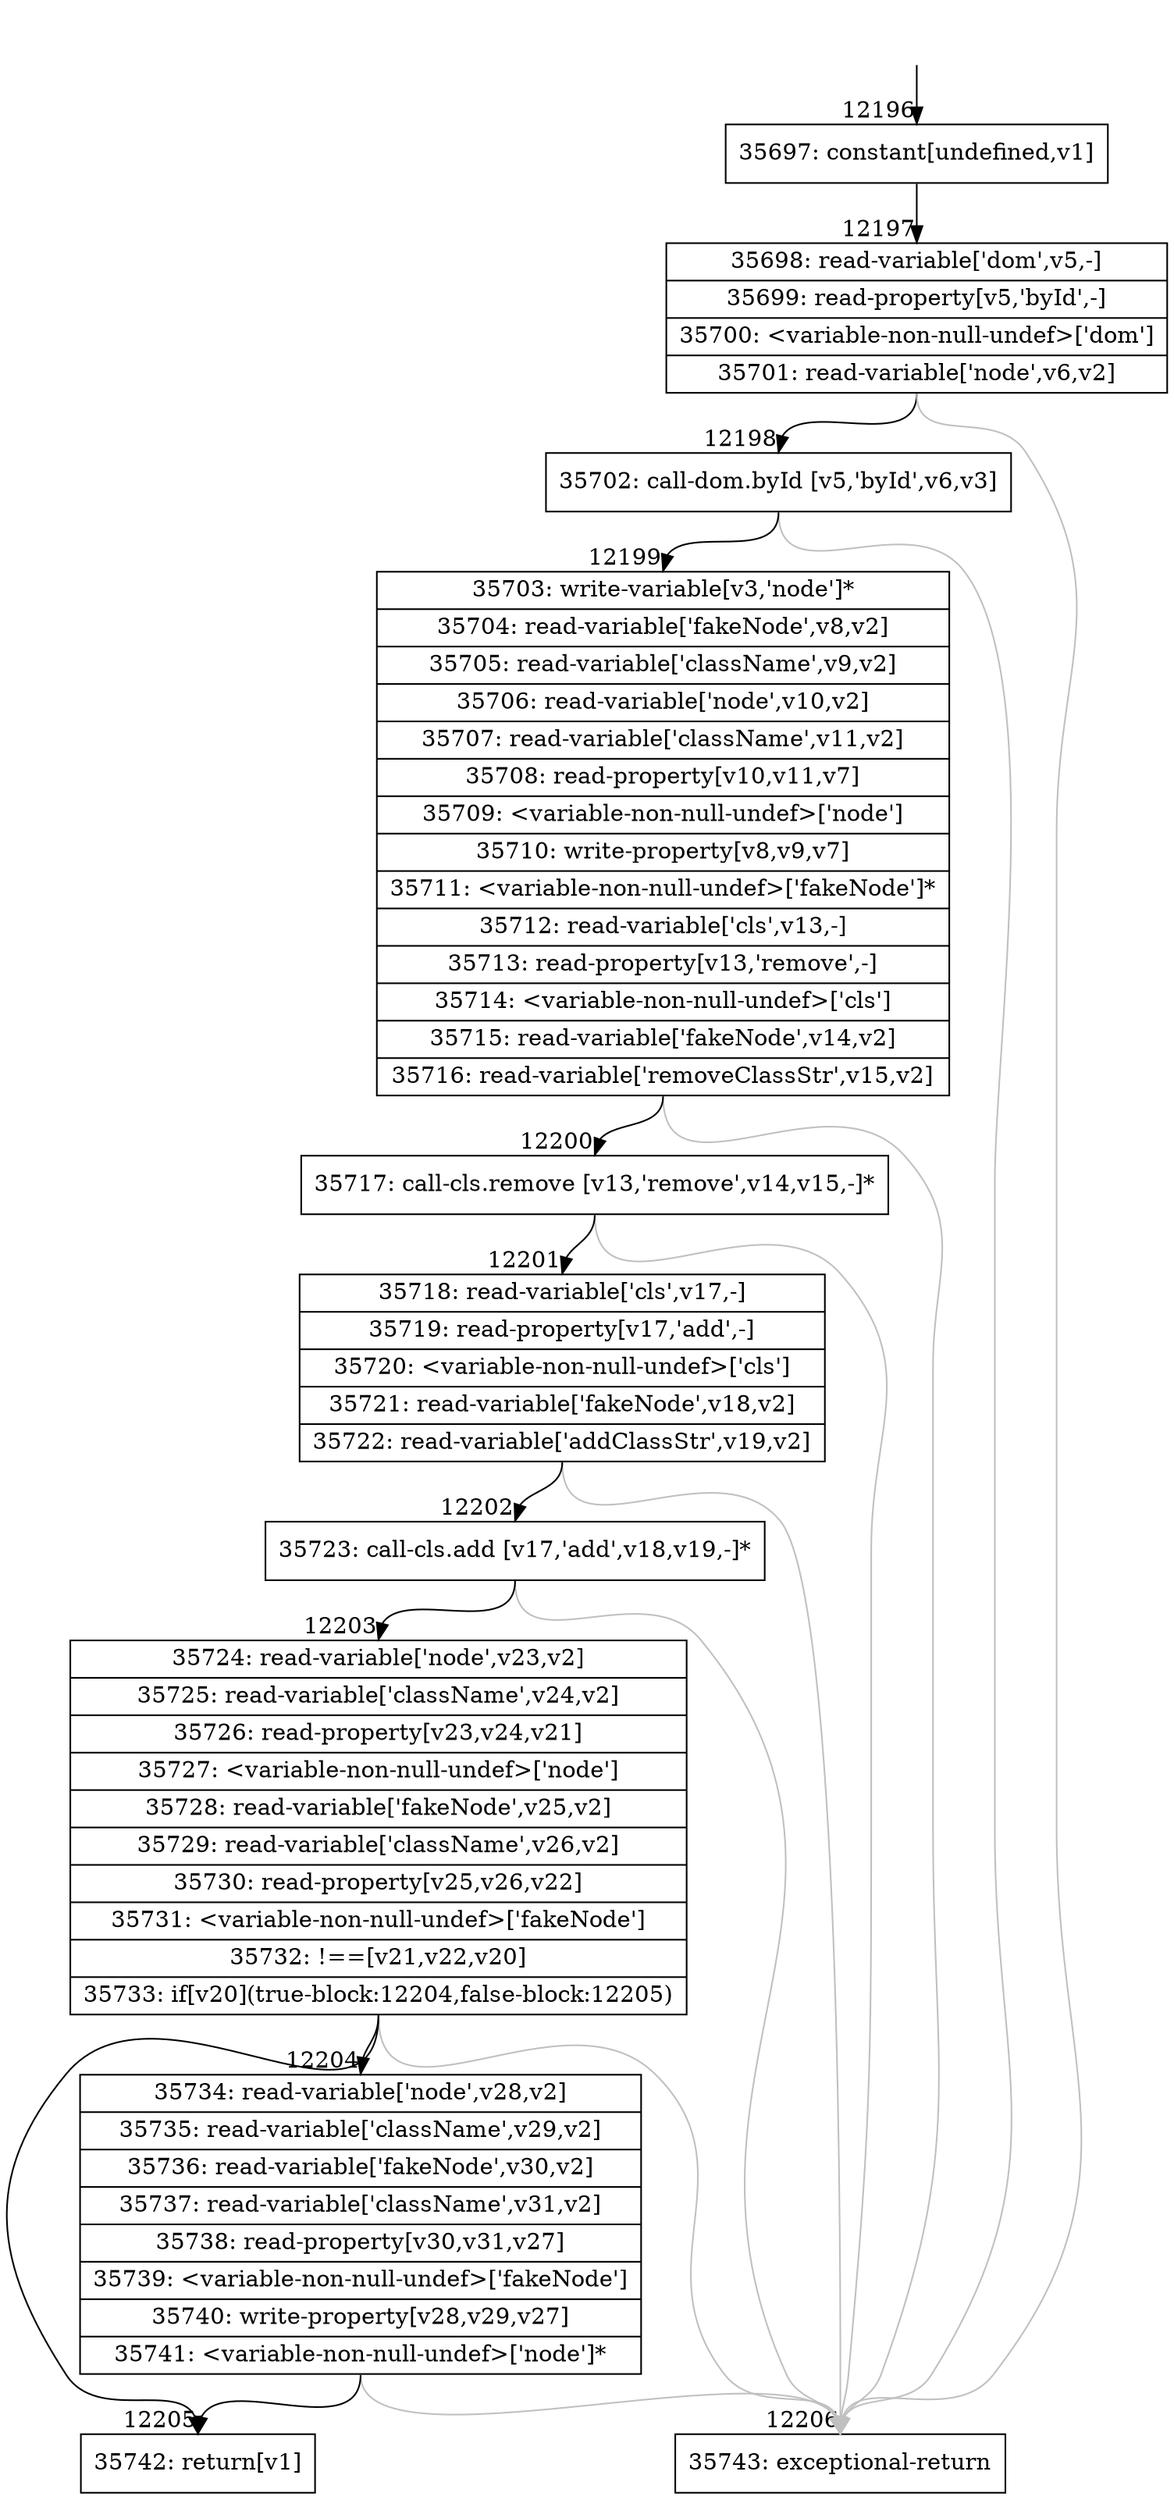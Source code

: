 digraph {
rankdir="TD"
BB_entry902[shape=none,label=""];
BB_entry902 -> BB12196 [tailport=s, headport=n, headlabel="    12196"]
BB12196 [shape=record label="{35697: constant[undefined,v1]}" ] 
BB12196 -> BB12197 [tailport=s, headport=n, headlabel="      12197"]
BB12197 [shape=record label="{35698: read-variable['dom',v5,-]|35699: read-property[v5,'byId',-]|35700: \<variable-non-null-undef\>['dom']|35701: read-variable['node',v6,v2]}" ] 
BB12197 -> BB12198 [tailport=s, headport=n, headlabel="      12198"]
BB12197 -> BB12206 [tailport=s, headport=n, color=gray, headlabel="      12206"]
BB12198 [shape=record label="{35702: call-dom.byId [v5,'byId',v6,v3]}" ] 
BB12198 -> BB12199 [tailport=s, headport=n, headlabel="      12199"]
BB12198 -> BB12206 [tailport=s, headport=n, color=gray]
BB12199 [shape=record label="{35703: write-variable[v3,'node']*|35704: read-variable['fakeNode',v8,v2]|35705: read-variable['className',v9,v2]|35706: read-variable['node',v10,v2]|35707: read-variable['className',v11,v2]|35708: read-property[v10,v11,v7]|35709: \<variable-non-null-undef\>['node']|35710: write-property[v8,v9,v7]|35711: \<variable-non-null-undef\>['fakeNode']*|35712: read-variable['cls',v13,-]|35713: read-property[v13,'remove',-]|35714: \<variable-non-null-undef\>['cls']|35715: read-variable['fakeNode',v14,v2]|35716: read-variable['removeClassStr',v15,v2]}" ] 
BB12199 -> BB12200 [tailport=s, headport=n, headlabel="      12200"]
BB12199 -> BB12206 [tailport=s, headport=n, color=gray]
BB12200 [shape=record label="{35717: call-cls.remove [v13,'remove',v14,v15,-]*}" ] 
BB12200 -> BB12201 [tailport=s, headport=n, headlabel="      12201"]
BB12200 -> BB12206 [tailport=s, headport=n, color=gray]
BB12201 [shape=record label="{35718: read-variable['cls',v17,-]|35719: read-property[v17,'add',-]|35720: \<variable-non-null-undef\>['cls']|35721: read-variable['fakeNode',v18,v2]|35722: read-variable['addClassStr',v19,v2]}" ] 
BB12201 -> BB12202 [tailport=s, headport=n, headlabel="      12202"]
BB12201 -> BB12206 [tailport=s, headport=n, color=gray]
BB12202 [shape=record label="{35723: call-cls.add [v17,'add',v18,v19,-]*}" ] 
BB12202 -> BB12203 [tailport=s, headport=n, headlabel="      12203"]
BB12202 -> BB12206 [tailport=s, headport=n, color=gray]
BB12203 [shape=record label="{35724: read-variable['node',v23,v2]|35725: read-variable['className',v24,v2]|35726: read-property[v23,v24,v21]|35727: \<variable-non-null-undef\>['node']|35728: read-variable['fakeNode',v25,v2]|35729: read-variable['className',v26,v2]|35730: read-property[v25,v26,v22]|35731: \<variable-non-null-undef\>['fakeNode']|35732: !==[v21,v22,v20]|35733: if[v20](true-block:12204,false-block:12205)}" ] 
BB12203 -> BB12204 [tailport=s, headport=n, headlabel="      12204"]
BB12203 -> BB12205 [tailport=s, headport=n, headlabel="      12205"]
BB12203 -> BB12206 [tailport=s, headport=n, color=gray]
BB12204 [shape=record label="{35734: read-variable['node',v28,v2]|35735: read-variable['className',v29,v2]|35736: read-variable['fakeNode',v30,v2]|35737: read-variable['className',v31,v2]|35738: read-property[v30,v31,v27]|35739: \<variable-non-null-undef\>['fakeNode']|35740: write-property[v28,v29,v27]|35741: \<variable-non-null-undef\>['node']*}" ] 
BB12204 -> BB12205 [tailport=s, headport=n]
BB12204 -> BB12206 [tailport=s, headport=n, color=gray]
BB12205 [shape=record label="{35742: return[v1]}" ] 
BB12206 [shape=record label="{35743: exceptional-return}" ] 
//#$~ 17225
}
